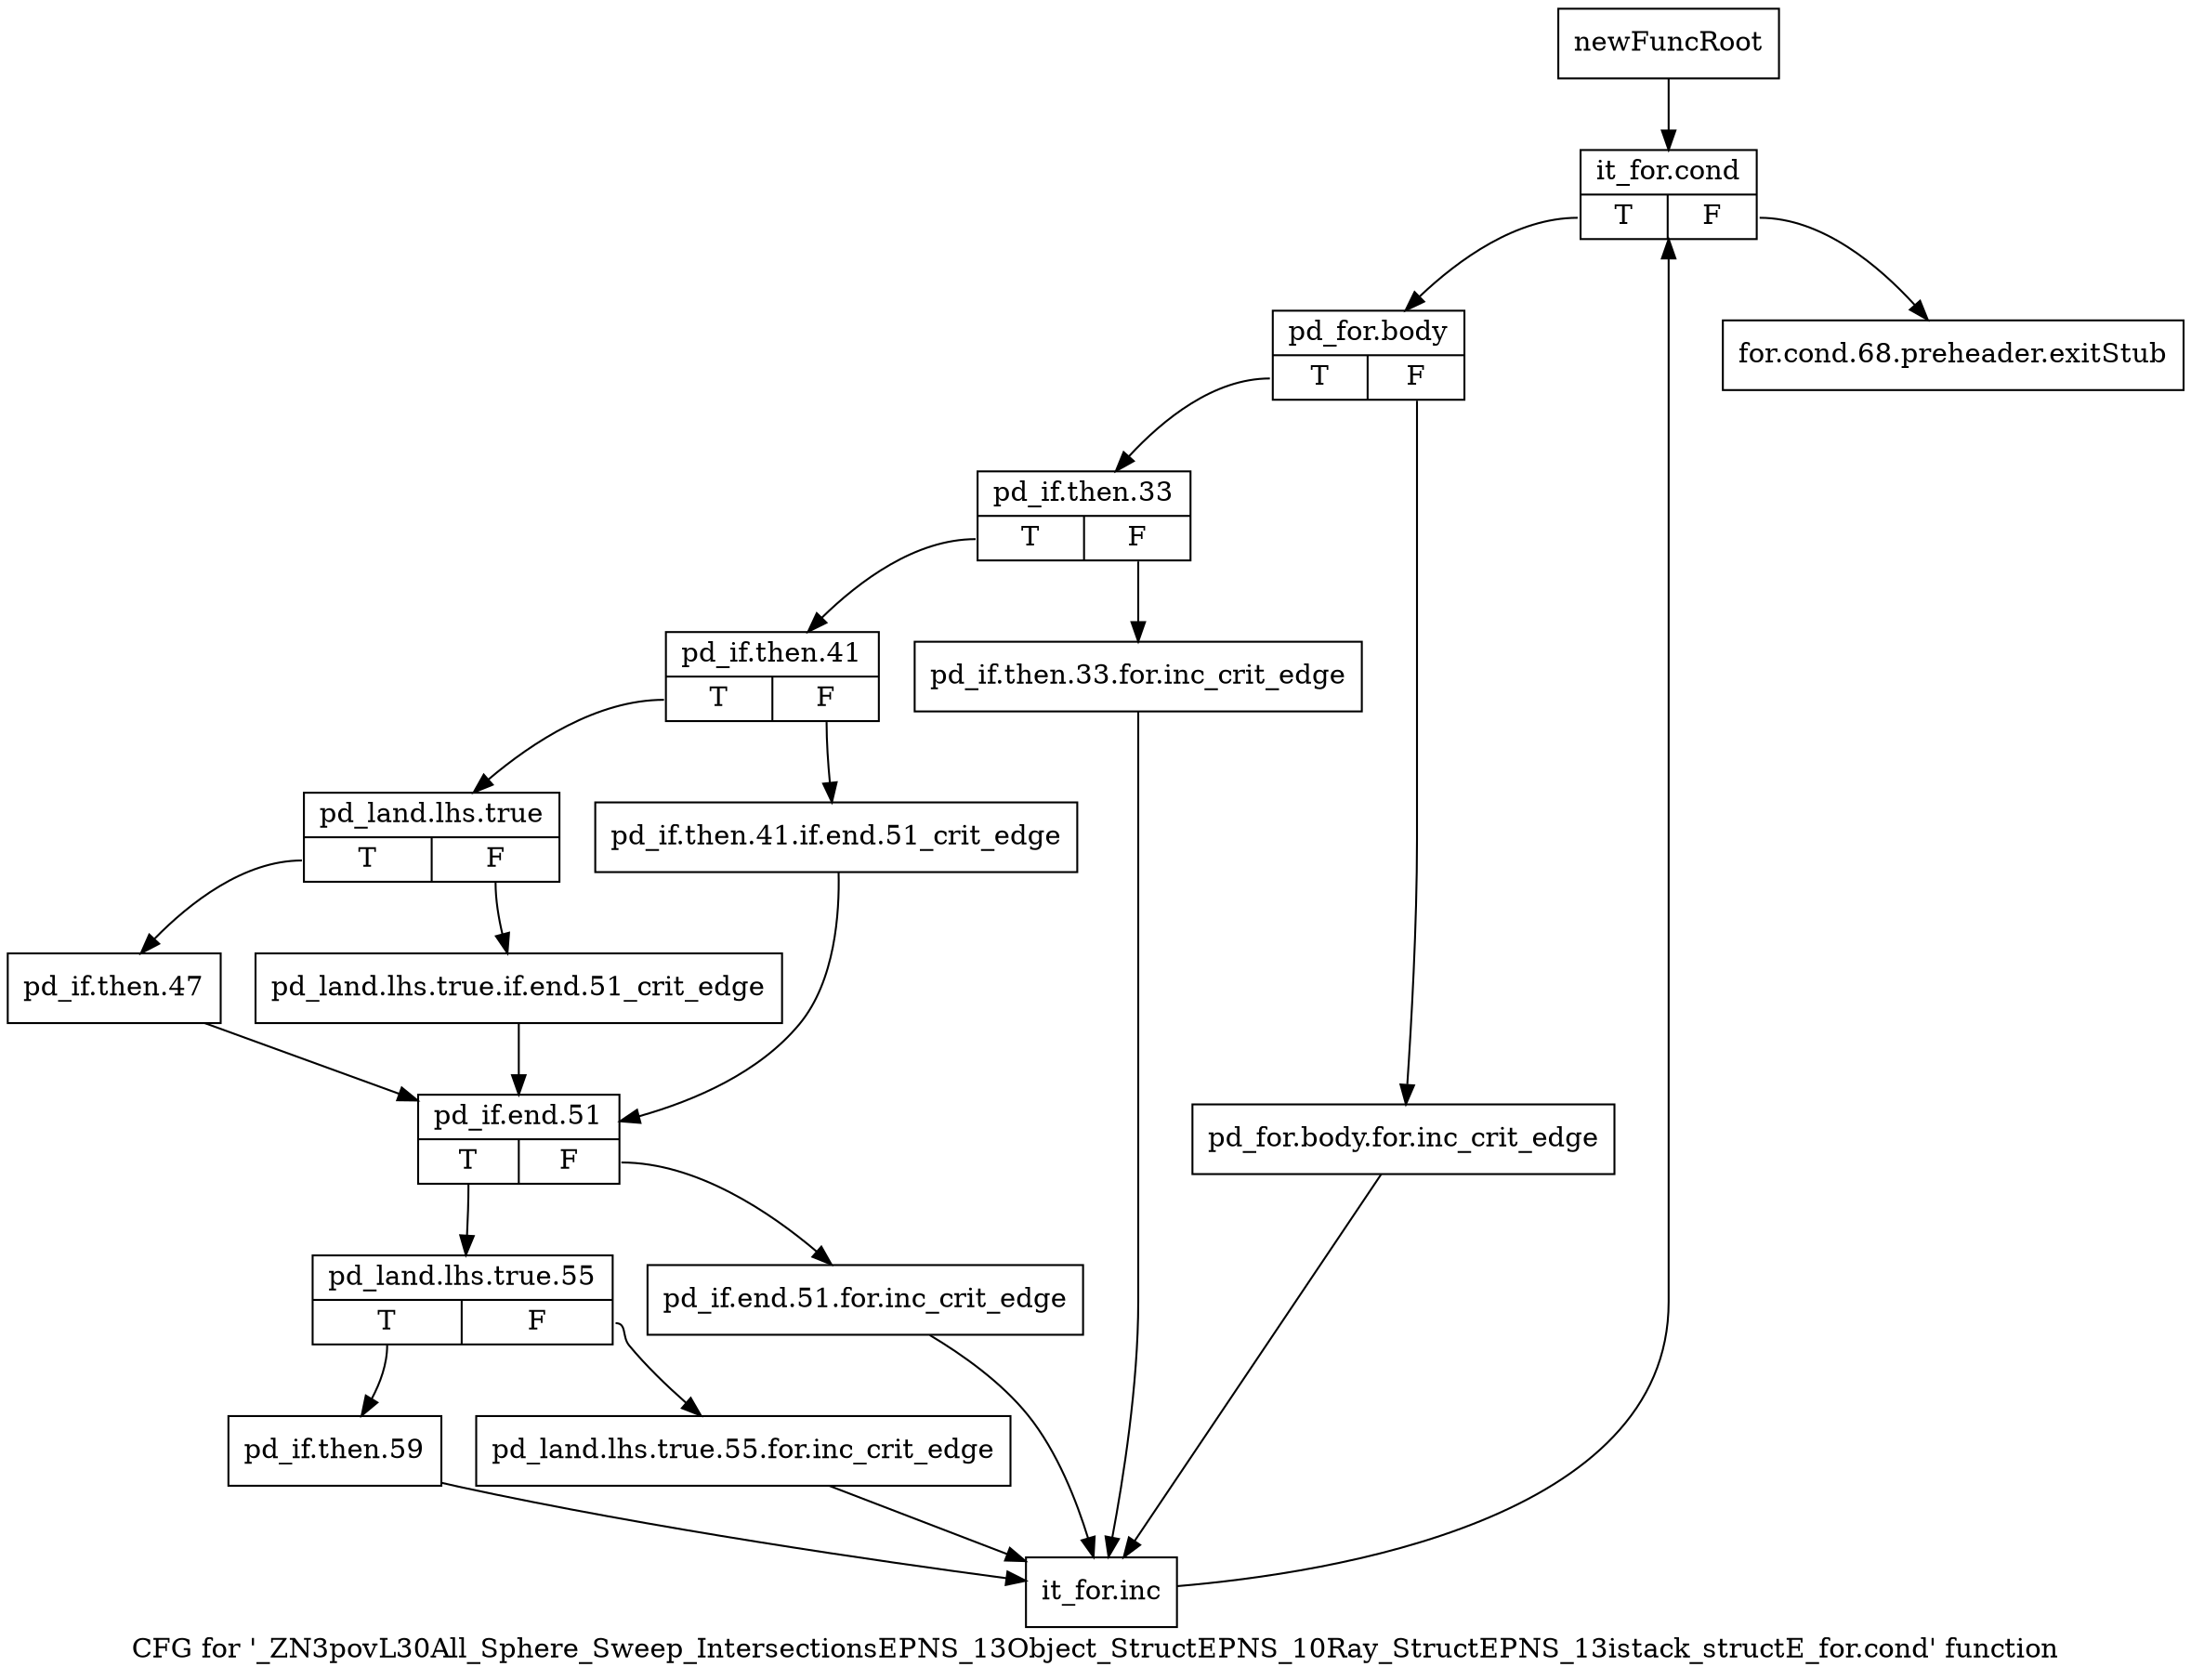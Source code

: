digraph "CFG for '_ZN3povL30All_Sphere_Sweep_IntersectionsEPNS_13Object_StructEPNS_10Ray_StructEPNS_13istack_structE_for.cond' function" {
	label="CFG for '_ZN3povL30All_Sphere_Sweep_IntersectionsEPNS_13Object_StructEPNS_10Ray_StructEPNS_13istack_structE_for.cond' function";

	Node0x2c5fa30 [shape=record,label="{newFuncRoot}"];
	Node0x2c5fa30 -> Node0x2c5fad0;
	Node0x2c5fa80 [shape=record,label="{for.cond.68.preheader.exitStub}"];
	Node0x2c5fad0 [shape=record,label="{it_for.cond|{<s0>T|<s1>F}}"];
	Node0x2c5fad0:s0 -> Node0x2c5fb20;
	Node0x2c5fad0:s1 -> Node0x2c5fa80;
	Node0x2c5fb20 [shape=record,label="{pd_for.body|{<s0>T|<s1>F}}"];
	Node0x2c5fb20:s0 -> Node0x2c5fbc0;
	Node0x2c5fb20:s1 -> Node0x2c5fb70;
	Node0x2c5fb70 [shape=record,label="{pd_for.body.for.inc_crit_edge}"];
	Node0x2c5fb70 -> Node0x2c5ff80;
	Node0x2c5fbc0 [shape=record,label="{pd_if.then.33|{<s0>T|<s1>F}}"];
	Node0x2c5fbc0:s0 -> Node0x2c5fc60;
	Node0x2c5fbc0:s1 -> Node0x2c5fc10;
	Node0x2c5fc10 [shape=record,label="{pd_if.then.33.for.inc_crit_edge}"];
	Node0x2c5fc10 -> Node0x2c5ff80;
	Node0x2c5fc60 [shape=record,label="{pd_if.then.41|{<s0>T|<s1>F}}"];
	Node0x2c5fc60:s0 -> Node0x2c5fd00;
	Node0x2c5fc60:s1 -> Node0x2c5fcb0;
	Node0x2c5fcb0 [shape=record,label="{pd_if.then.41.if.end.51_crit_edge}"];
	Node0x2c5fcb0 -> Node0x2c5fdf0;
	Node0x2c5fd00 [shape=record,label="{pd_land.lhs.true|{<s0>T|<s1>F}}"];
	Node0x2c5fd00:s0 -> Node0x2c5fda0;
	Node0x2c5fd00:s1 -> Node0x2c5fd50;
	Node0x2c5fd50 [shape=record,label="{pd_land.lhs.true.if.end.51_crit_edge}"];
	Node0x2c5fd50 -> Node0x2c5fdf0;
	Node0x2c5fda0 [shape=record,label="{pd_if.then.47}"];
	Node0x2c5fda0 -> Node0x2c5fdf0;
	Node0x2c5fdf0 [shape=record,label="{pd_if.end.51|{<s0>T|<s1>F}}"];
	Node0x2c5fdf0:s0 -> Node0x2c5fe90;
	Node0x2c5fdf0:s1 -> Node0x2c5fe40;
	Node0x2c5fe40 [shape=record,label="{pd_if.end.51.for.inc_crit_edge}"];
	Node0x2c5fe40 -> Node0x2c5ff80;
	Node0x2c5fe90 [shape=record,label="{pd_land.lhs.true.55|{<s0>T|<s1>F}}"];
	Node0x2c5fe90:s0 -> Node0x2c5ff30;
	Node0x2c5fe90:s1 -> Node0x2c5fee0;
	Node0x2c5fee0 [shape=record,label="{pd_land.lhs.true.55.for.inc_crit_edge}"];
	Node0x2c5fee0 -> Node0x2c5ff80;
	Node0x2c5ff30 [shape=record,label="{pd_if.then.59}"];
	Node0x2c5ff30 -> Node0x2c5ff80;
	Node0x2c5ff80 [shape=record,label="{it_for.inc}"];
	Node0x2c5ff80 -> Node0x2c5fad0;
}
